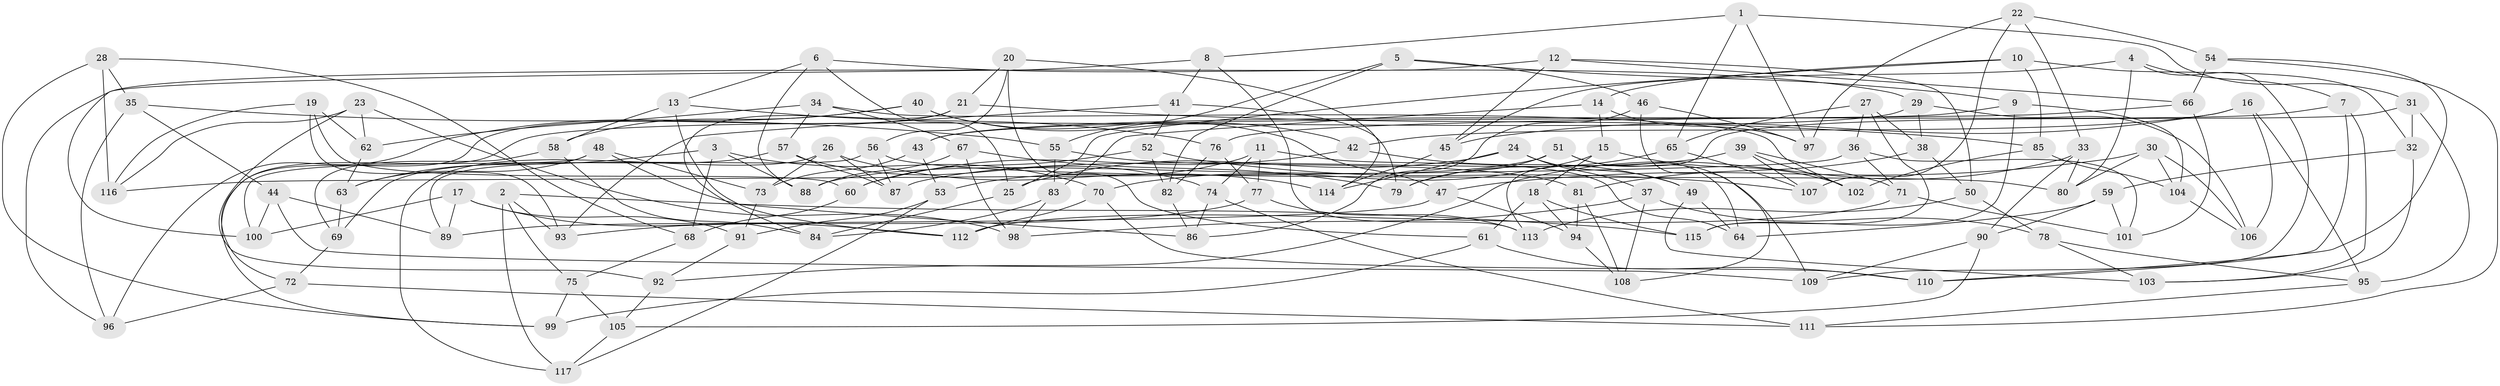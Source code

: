 // coarse degree distribution, {4: 0.5714285714285714, 7: 0.05714285714285714, 6: 0.14285714285714285, 8: 0.1, 10: 0.014285714285714285, 5: 0.05714285714285714, 11: 0.014285714285714285, 9: 0.014285714285714285, 3: 0.02857142857142857}
// Generated by graph-tools (version 1.1) at 2025/20/03/04/25 18:20:46]
// undirected, 117 vertices, 234 edges
graph export_dot {
graph [start="1"]
  node [color=gray90,style=filled];
  1;
  2;
  3;
  4;
  5;
  6;
  7;
  8;
  9;
  10;
  11;
  12;
  13;
  14;
  15;
  16;
  17;
  18;
  19;
  20;
  21;
  22;
  23;
  24;
  25;
  26;
  27;
  28;
  29;
  30;
  31;
  32;
  33;
  34;
  35;
  36;
  37;
  38;
  39;
  40;
  41;
  42;
  43;
  44;
  45;
  46;
  47;
  48;
  49;
  50;
  51;
  52;
  53;
  54;
  55;
  56;
  57;
  58;
  59;
  60;
  61;
  62;
  63;
  64;
  65;
  66;
  67;
  68;
  69;
  70;
  71;
  72;
  73;
  74;
  75;
  76;
  77;
  78;
  79;
  80;
  81;
  82;
  83;
  84;
  85;
  86;
  87;
  88;
  89;
  90;
  91;
  92;
  93;
  94;
  95;
  96;
  97;
  98;
  99;
  100;
  101;
  102;
  103;
  104;
  105;
  106;
  107;
  108;
  109;
  110;
  111;
  112;
  113;
  114;
  115;
  116;
  117;
  1 -- 97;
  1 -- 31;
  1 -- 65;
  1 -- 8;
  2 -- 93;
  2 -- 117;
  2 -- 115;
  2 -- 75;
  3 -- 88;
  3 -- 70;
  3 -- 68;
  3 -- 63;
  4 -- 7;
  4 -- 45;
  4 -- 80;
  4 -- 109;
  5 -- 55;
  5 -- 46;
  5 -- 82;
  5 -- 9;
  6 -- 25;
  6 -- 29;
  6 -- 13;
  6 -- 88;
  7 -- 43;
  7 -- 110;
  7 -- 103;
  8 -- 113;
  8 -- 100;
  8 -- 41;
  9 -- 115;
  9 -- 104;
  9 -- 43;
  10 -- 32;
  10 -- 25;
  10 -- 14;
  10 -- 85;
  11 -- 64;
  11 -- 77;
  11 -- 53;
  11 -- 74;
  12 -- 45;
  12 -- 50;
  12 -- 66;
  12 -- 96;
  13 -- 58;
  13 -- 112;
  13 -- 76;
  14 -- 15;
  14 -- 83;
  14 -- 97;
  15 -- 18;
  15 -- 102;
  15 -- 70;
  16 -- 106;
  16 -- 42;
  16 -- 45;
  16 -- 95;
  17 -- 100;
  17 -- 89;
  17 -- 112;
  17 -- 91;
  18 -- 61;
  18 -- 94;
  18 -- 115;
  19 -- 62;
  19 -- 116;
  19 -- 93;
  19 -- 60;
  20 -- 21;
  20 -- 61;
  20 -- 56;
  20 -- 114;
  21 -- 72;
  21 -- 84;
  21 -- 85;
  22 -- 33;
  22 -- 107;
  22 -- 54;
  22 -- 97;
  23 -- 92;
  23 -- 98;
  23 -- 62;
  23 -- 116;
  24 -- 49;
  24 -- 25;
  24 -- 114;
  24 -- 37;
  25 -- 84;
  26 -- 73;
  26 -- 117;
  26 -- 87;
  26 -- 114;
  27 -- 65;
  27 -- 38;
  27 -- 36;
  27 -- 115;
  28 -- 35;
  28 -- 99;
  28 -- 116;
  28 -- 68;
  29 -- 106;
  29 -- 38;
  29 -- 99;
  30 -- 47;
  30 -- 106;
  30 -- 104;
  30 -- 80;
  31 -- 95;
  31 -- 32;
  31 -- 113;
  32 -- 103;
  32 -- 59;
  33 -- 90;
  33 -- 80;
  33 -- 92;
  34 -- 67;
  34 -- 62;
  34 -- 57;
  34 -- 102;
  35 -- 96;
  35 -- 44;
  35 -- 55;
  36 -- 71;
  36 -- 101;
  36 -- 116;
  37 -- 108;
  37 -- 78;
  37 -- 98;
  38 -- 81;
  38 -- 50;
  39 -- 102;
  39 -- 87;
  39 -- 71;
  39 -- 107;
  40 -- 58;
  40 -- 47;
  40 -- 96;
  40 -- 42;
  41 -- 93;
  41 -- 79;
  41 -- 52;
  42 -- 60;
  42 -- 49;
  43 -- 53;
  43 -- 73;
  44 -- 100;
  44 -- 109;
  44 -- 89;
  45 -- 114;
  46 -- 86;
  46 -- 108;
  46 -- 97;
  47 -- 94;
  47 -- 89;
  48 -- 73;
  48 -- 86;
  48 -- 63;
  48 -- 100;
  49 -- 64;
  49 -- 103;
  50 -- 113;
  50 -- 78;
  51 -- 109;
  51 -- 88;
  51 -- 64;
  51 -- 79;
  52 -- 82;
  52 -- 107;
  52 -- 60;
  53 -- 117;
  53 -- 91;
  54 -- 110;
  54 -- 66;
  54 -- 111;
  55 -- 81;
  55 -- 83;
  56 -- 87;
  56 -- 89;
  56 -- 80;
  57 -- 87;
  57 -- 74;
  57 -- 69;
  58 -- 69;
  58 -- 84;
  59 -- 101;
  59 -- 90;
  59 -- 64;
  60 -- 68;
  61 -- 99;
  61 -- 110;
  62 -- 63;
  63 -- 69;
  65 -- 79;
  65 -- 107;
  66 -- 101;
  66 -- 76;
  67 -- 79;
  67 -- 88;
  67 -- 98;
  68 -- 75;
  69 -- 72;
  70 -- 110;
  70 -- 112;
  71 -- 112;
  71 -- 101;
  72 -- 96;
  72 -- 111;
  73 -- 91;
  74 -- 111;
  74 -- 86;
  75 -- 99;
  75 -- 105;
  76 -- 82;
  76 -- 77;
  77 -- 113;
  77 -- 93;
  78 -- 95;
  78 -- 103;
  81 -- 108;
  81 -- 94;
  82 -- 86;
  83 -- 84;
  83 -- 98;
  85 -- 102;
  85 -- 104;
  90 -- 109;
  90 -- 105;
  91 -- 92;
  92 -- 105;
  94 -- 108;
  95 -- 111;
  104 -- 106;
  105 -- 117;
}
